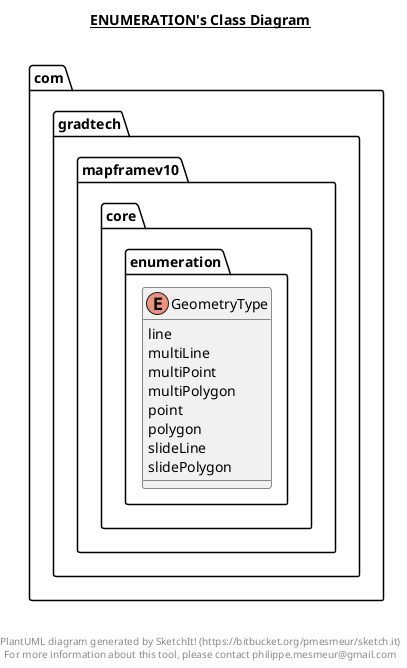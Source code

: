 @startuml

title __ENUMERATION's Class Diagram__\n

  namespace com.gradtech.mapframev10 {
    namespace core.enumeration {
      enum GeometryType {
        line
        multiLine
        multiPoint
        multiPolygon
        point
        polygon
        slideLine
        slidePolygon
      }
    }
  }
  



right footer


PlantUML diagram generated by SketchIt! (https://bitbucket.org/pmesmeur/sketch.it)
For more information about this tool, please contact philippe.mesmeur@gmail.com
endfooter

@enduml
